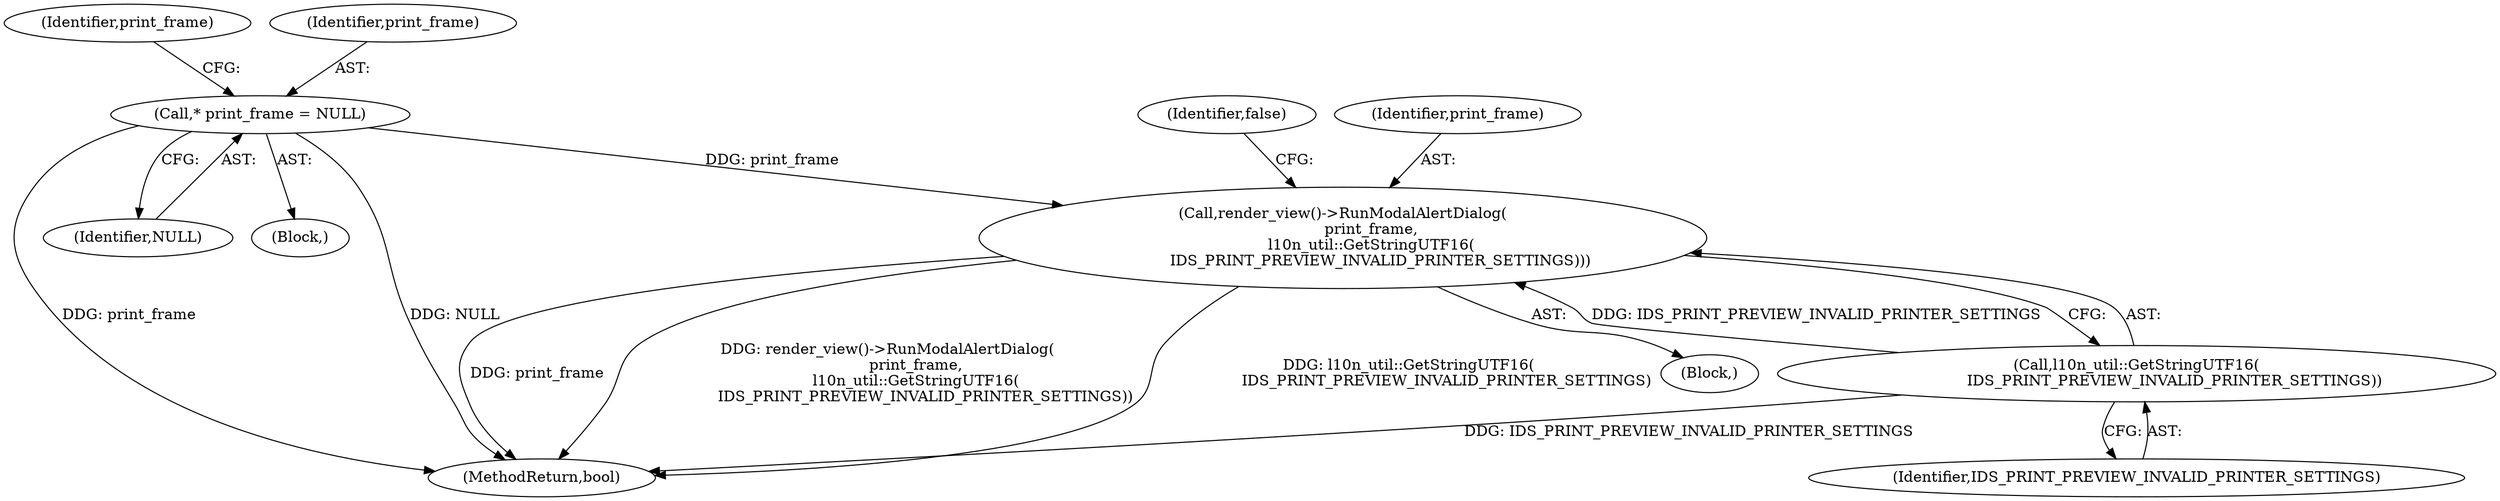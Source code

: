 digraph "0_Chrome_7a3439b3d169047c1c07f28a6f9cda341328980b_5@pointer" {
"1000226" [label="(Call,render_view()->RunModalAlertDialog(\n            print_frame,\n            l10n_util::GetStringUTF16(\n                IDS_PRINT_PREVIEW_INVALID_PRINTER_SETTINGS)))"];
"1000217" [label="(Call,* print_frame = NULL)"];
"1000228" [label="(Call,l10n_util::GetStringUTF16(\n                IDS_PRINT_PREVIEW_INVALID_PRINTER_SETTINGS))"];
"1000226" [label="(Call,render_view()->RunModalAlertDialog(\n            print_frame,\n            l10n_util::GetStringUTF16(\n                IDS_PRINT_PREVIEW_INVALID_PRINTER_SETTINGS)))"];
"1000228" [label="(Call,l10n_util::GetStringUTF16(\n                IDS_PRINT_PREVIEW_INVALID_PRINTER_SETTINGS))"];
"1000231" [label="(Identifier,false)"];
"1000355" [label="(MethodReturn,bool)"];
"1000229" [label="(Identifier,IDS_PRINT_PREVIEW_INVALID_PRINTER_SETTINGS)"];
"1000222" [label="(Identifier,print_frame)"];
"1000217" [label="(Call,* print_frame = NULL)"];
"1000225" [label="(Block,)"];
"1000219" [label="(Identifier,NULL)"];
"1000218" [label="(Identifier,print_frame)"];
"1000215" [label="(Block,)"];
"1000227" [label="(Identifier,print_frame)"];
"1000226" -> "1000225"  [label="AST: "];
"1000226" -> "1000228"  [label="CFG: "];
"1000227" -> "1000226"  [label="AST: "];
"1000228" -> "1000226"  [label="AST: "];
"1000231" -> "1000226"  [label="CFG: "];
"1000226" -> "1000355"  [label="DDG: print_frame"];
"1000226" -> "1000355"  [label="DDG: render_view()->RunModalAlertDialog(\n            print_frame,\n            l10n_util::GetStringUTF16(\n                IDS_PRINT_PREVIEW_INVALID_PRINTER_SETTINGS))"];
"1000226" -> "1000355"  [label="DDG: l10n_util::GetStringUTF16(\n                IDS_PRINT_PREVIEW_INVALID_PRINTER_SETTINGS)"];
"1000217" -> "1000226"  [label="DDG: print_frame"];
"1000228" -> "1000226"  [label="DDG: IDS_PRINT_PREVIEW_INVALID_PRINTER_SETTINGS"];
"1000217" -> "1000215"  [label="AST: "];
"1000217" -> "1000219"  [label="CFG: "];
"1000218" -> "1000217"  [label="AST: "];
"1000219" -> "1000217"  [label="AST: "];
"1000222" -> "1000217"  [label="CFG: "];
"1000217" -> "1000355"  [label="DDG: NULL"];
"1000217" -> "1000355"  [label="DDG: print_frame"];
"1000228" -> "1000229"  [label="CFG: "];
"1000229" -> "1000228"  [label="AST: "];
"1000228" -> "1000355"  [label="DDG: IDS_PRINT_PREVIEW_INVALID_PRINTER_SETTINGS"];
}
